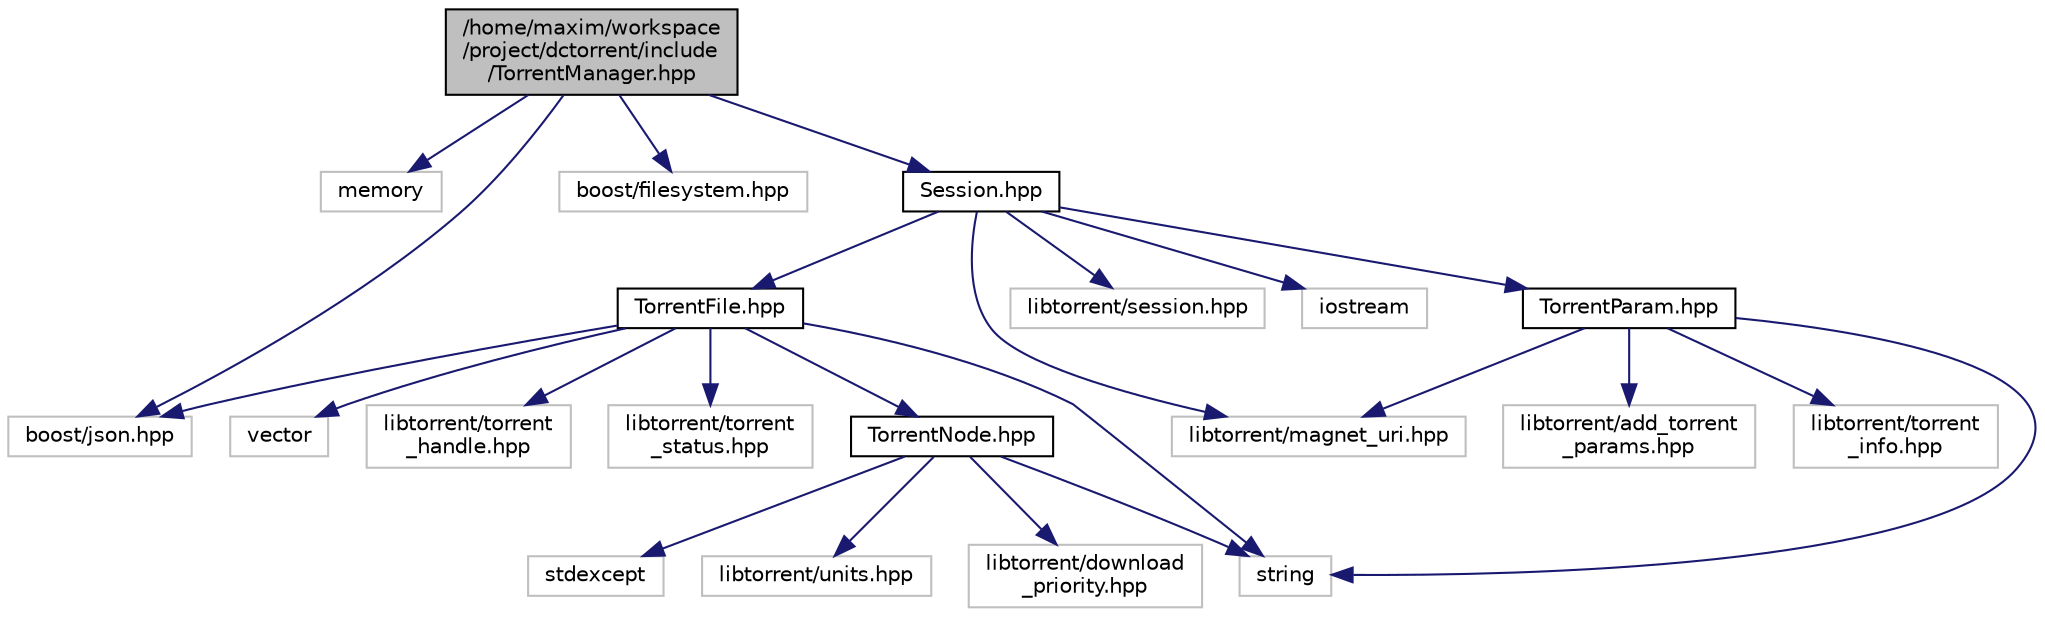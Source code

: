 digraph "/home/maxim/workspace/project/dctorrent/include/TorrentManager.hpp"
{
  edge [fontname="Helvetica",fontsize="10",labelfontname="Helvetica",labelfontsize="10"];
  node [fontname="Helvetica",fontsize="10",shape=record];
  Node192 [label="/home/maxim/workspace\l/project/dctorrent/include\l/TorrentManager.hpp",height=0.2,width=0.4,color="black", fillcolor="grey75", style="filled", fontcolor="black"];
  Node192 -> Node193 [color="midnightblue",fontsize="10",style="solid",fontname="Helvetica"];
  Node193 [label="memory",height=0.2,width=0.4,color="grey75", fillcolor="white", style="filled"];
  Node192 -> Node194 [color="midnightblue",fontsize="10",style="solid",fontname="Helvetica"];
  Node194 [label="boost/json.hpp",height=0.2,width=0.4,color="grey75", fillcolor="white", style="filled"];
  Node192 -> Node195 [color="midnightblue",fontsize="10",style="solid",fontname="Helvetica"];
  Node195 [label="boost/filesystem.hpp",height=0.2,width=0.4,color="grey75", fillcolor="white", style="filled"];
  Node192 -> Node196 [color="midnightblue",fontsize="10",style="solid",fontname="Helvetica"];
  Node196 [label="Session.hpp",height=0.2,width=0.4,color="black", fillcolor="white", style="filled",URL="$_session_8hpp_source.html"];
  Node196 -> Node197 [color="midnightblue",fontsize="10",style="solid",fontname="Helvetica"];
  Node197 [label="TorrentParam.hpp",height=0.2,width=0.4,color="black", fillcolor="white", style="filled",URL="$_torrent_param_8hpp_source.html"];
  Node197 -> Node198 [color="midnightblue",fontsize="10",style="solid",fontname="Helvetica"];
  Node198 [label="string",height=0.2,width=0.4,color="grey75", fillcolor="white", style="filled"];
  Node197 -> Node199 [color="midnightblue",fontsize="10",style="solid",fontname="Helvetica"];
  Node199 [label="libtorrent/add_torrent\l_params.hpp",height=0.2,width=0.4,color="grey75", fillcolor="white", style="filled"];
  Node197 -> Node200 [color="midnightblue",fontsize="10",style="solid",fontname="Helvetica"];
  Node200 [label="libtorrent/torrent\l_info.hpp",height=0.2,width=0.4,color="grey75", fillcolor="white", style="filled"];
  Node197 -> Node201 [color="midnightblue",fontsize="10",style="solid",fontname="Helvetica"];
  Node201 [label="libtorrent/magnet_uri.hpp",height=0.2,width=0.4,color="grey75", fillcolor="white", style="filled"];
  Node196 -> Node202 [color="midnightblue",fontsize="10",style="solid",fontname="Helvetica"];
  Node202 [label="TorrentFile.hpp",height=0.2,width=0.4,color="black", fillcolor="white", style="filled",URL="$_torrent_file_8hpp_source.html"];
  Node202 -> Node203 [color="midnightblue",fontsize="10",style="solid",fontname="Helvetica"];
  Node203 [label="vector",height=0.2,width=0.4,color="grey75", fillcolor="white", style="filled"];
  Node202 -> Node198 [color="midnightblue",fontsize="10",style="solid",fontname="Helvetica"];
  Node202 -> Node204 [color="midnightblue",fontsize="10",style="solid",fontname="Helvetica"];
  Node204 [label="libtorrent/torrent\l_handle.hpp",height=0.2,width=0.4,color="grey75", fillcolor="white", style="filled"];
  Node202 -> Node205 [color="midnightblue",fontsize="10",style="solid",fontname="Helvetica"];
  Node205 [label="libtorrent/torrent\l_status.hpp",height=0.2,width=0.4,color="grey75", fillcolor="white", style="filled"];
  Node202 -> Node206 [color="midnightblue",fontsize="10",style="solid",fontname="Helvetica"];
  Node206 [label="TorrentNode.hpp",height=0.2,width=0.4,color="black", fillcolor="white", style="filled",URL="$_torrent_node_8hpp_source.html"];
  Node206 -> Node198 [color="midnightblue",fontsize="10",style="solid",fontname="Helvetica"];
  Node206 -> Node207 [color="midnightblue",fontsize="10",style="solid",fontname="Helvetica"];
  Node207 [label="stdexcept",height=0.2,width=0.4,color="grey75", fillcolor="white", style="filled"];
  Node206 -> Node208 [color="midnightblue",fontsize="10",style="solid",fontname="Helvetica"];
  Node208 [label="libtorrent/units.hpp",height=0.2,width=0.4,color="grey75", fillcolor="white", style="filled"];
  Node206 -> Node209 [color="midnightblue",fontsize="10",style="solid",fontname="Helvetica"];
  Node209 [label="libtorrent/download\l_priority.hpp",height=0.2,width=0.4,color="grey75", fillcolor="white", style="filled"];
  Node202 -> Node194 [color="midnightblue",fontsize="10",style="solid",fontname="Helvetica"];
  Node196 -> Node210 [color="midnightblue",fontsize="10",style="solid",fontname="Helvetica"];
  Node210 [label="libtorrent/session.hpp",height=0.2,width=0.4,color="grey75", fillcolor="white", style="filled"];
  Node196 -> Node201 [color="midnightblue",fontsize="10",style="solid",fontname="Helvetica"];
  Node196 -> Node211 [color="midnightblue",fontsize="10",style="solid",fontname="Helvetica"];
  Node211 [label="iostream",height=0.2,width=0.4,color="grey75", fillcolor="white", style="filled"];
}
